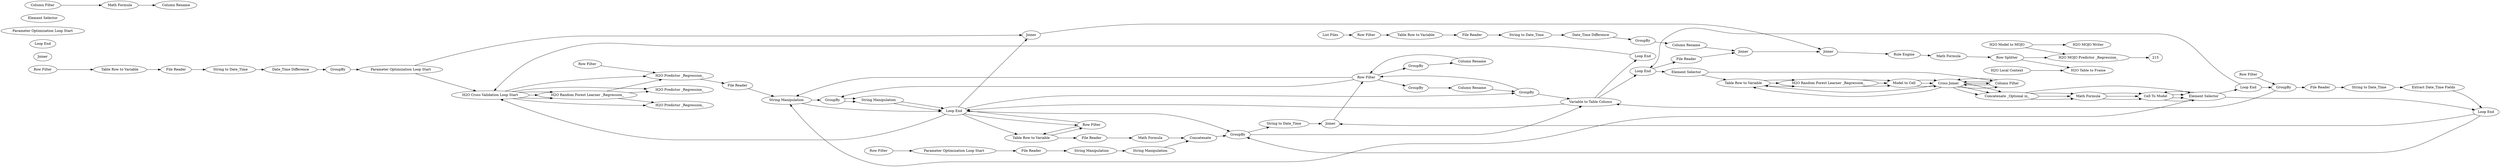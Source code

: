 digraph {
	63 [label="H2O Local Context"]
	64 [label="H2O Table to Frame"]
	8 [label="File Reader"]
	10 [label="File Reader"]
	11 [label="File Reader"]
	12 [label="File Reader"]
	13 [label="File Reader"]
	14 [label="File Reader"]
	17 [label="String to Date_Time"]
	18 [label="String Manipulation"]
	19 [label="String Manipulation"]
	21 [label="String to Date_Time"]
	23 [label=Joiner]
	26 [label="String to Date_Time"]
	36 [label=Joiner]
	41 [label=Concatenate]
	43 [label="Extract Date_Time Fields"]
	52 [label="File Reader"]
	53 [label=Joiner]
	54 [label=GroupBy]
	55 [label="String to Date_Time"]
	56 [label=GroupBy]
	57 [label=Joiner]
	58 [label=Joiner]
	60 [label="Column Rename"]
	61 [label="Column Rename"]
	86 [label="Date_Time Difference"]
	87 [label="Date_Time Difference"]
	89 [label="Rule Engine"]
	99 [label="Rule Engine"]
	102 [label="Row Splitter"]
	103 [label="Row Filter"]
	104 [label=GroupBy]
	105 [label="Column Rename"]
	106 [label=GroupBy]
	107 [label="Column Rename"]
	111 [label=Joiner]
	112 [label=Joiner]
	114 [label=GroupBy]
	115 [label="Column Rename"]
	116 [label=Joiner]
	117 [label=GroupBy]
	118 [label="Column Rename"]
	119 [label=Joiner]
	113 [label="Math Formula"]
	100 [label="String Manipulation"]
	114 [label=GroupBy]
	115 [label="String Manipulation"]
	116 [label=Joiner]
	118 [label="Table Row to Variable"]
	119 [label="Row Filter"]
	120 [label="Table Row to Variable"]
	121 [label="Row Filter"]
	122 [label="Table Row to Variable"]
	123 [label="Row Filter"]
	124 [label="Row Filter"]
	125 [label="Table Row to Variable"]
	126 [label="Row Filter"]
	127 [label="Table Row to Variable"]
	128 [label="Table Row to Variable"]
	129 [label="Row Filter"]
	130 [label="Table Row to Variable"]
	131 [label="Row Filter"]
	132 [label="Math Formula"]
	125 [label=GroupBy]
	130 [label="Loop End"]
	131 [label="Loop End"]
	134 [label="Parameter Optimization Loop Start"]
	136 [label="H2O Predictor _Regression_"]
	185 [label="Table Row to Variable"]
	189 [label="Column Filter"]
	190 [label="Variable to Table Column"]
	191 [label="Model to Cell"]
	192 [label="Cross Joiner"]
	193 [label="Element Selector"]
	196 [label="H2O Frame to Table"]
	197 [label="Math Formula"]
	198 [label=GroupBy]
	199 [label="Math Formula"]
	201 [label="H2O Cross Validation Loop Start"]
	202 [label="H2O Generalized Linear Model Learner _Regression_"]
	203 [label="H2O Generalized Linear Model Learner _Regression_"]
	111 [label=GroupBy]
	116 [label="Loop End"]
	117 [label="Loop End"]
	120 [label="Parameter Optimization Loop Start"]
	122 [label="H2O Predictor _Regression_"]
	185 [label="Table Row to Variable"]
	189 [label="Column Filter"]
	190 [label="Variable to Table Column"]
	191 [label="Model to Cell"]
	192 [label="Cross Joiner"]
	194 [label="Element Selector"]
	196 [label="H2O Frame to Table"]
	197 [label="Math Formula"]
	198 [label=GroupBy]
	199 [label="Math Formula"]
	201 [label="H2O Cross Validation Loop Start"]
	202 [label="H2O Gradient Boosting Machine Learner _Regression_"]
	203 [label="H2O Gradient Boosting Machine Learner _Regression_"]
	53 [label=GroupBy]
	61 [label="Parameter Optimization Loop Start"]
	62 [label="Loop End"]
	71 [label="H2O Predictor _Regression_"]
	99 [label="Loop End"]
	185 [label="Table Row to Variable"]
	189 [label="Column Filter"]
	190 [label="Variable to Table Column"]
	191 [label="Model to Cell"]
	192 [label="Cross Joiner"]
	194 [label="Element Selector"]
	196 [label="H2O Frame to Table"]
	197 [label="Math Formula"]
	198 [label=GroupBy]
	199 [label="Math Formula"]
	201 [label="H2O Cross Validation Loop Start"]
	202 [label="H2O Random Forest Learner _Regression_"]
	203 [label="H2O Random Forest Learner _Regression_"]
	204 [label="H2O MOJO Predictor _Regression_"]
	205 [label="H2O Model to MOJO"]
	206 [label="H2O MOJO Writer"]
	213 [label="List Files"]
	211 [label="Column Filter"]
	212 [label="Column Rename"]
	214 [label="Math Formula"]
	196 [label="Concatenate _Optional in_"]
	198 [label="Cell To Model"]
	199 [label="Element Selector"]
	103 -> 106
	103 -> 104
	103 -> 100
	103 -> 114
	104 -> 105
	105 -> 111
	106 -> 107
	107 -> 103
	111 -> 103
	116 -> 119
	114 -> 115
	115 -> 116
	116 -> 118
	118 -> 119
	119 -> 116
	100 -> 116
	100 -> 114
	114 -> 115
	115 -> 116
	8 -> 55
	10 -> 132
	11 -> 17
	12 -> 21
	13 -> 18
	14 -> 57
	17 -> 43
	18 -> 19
	19 -> 41
	21 -> 87
	23 -> 103
	26 -> 23
	36 -> 58
	41 -> 53
	43 -> 99
	52 -> 100
	53 -> 26
	54 -> 61
	55 -> 86
	56 -> 60
	57 -> 58
	58 -> 89
	60 -> 57
	61 -> 36
	86 -> 54
	87 -> 56
	89 -> 113
	99 -> 23
	116 -> 36
	113 -> 102
	116 -> 53
	118 -> 10
	119 -> 118
	120 -> 13
	121 -> 120
	122 -> 52
	123 -> 122
	124 -> 125
	125 -> 11
	126 -> 127
	127 -> 8
	128 -> 12
	129 -> 128
	130 -> 14
	131 -> 130
	132 -> 41
	196 -> 197
	197 -> 198
	198 -> 199
	125 -> 190
	130 -> 193
	131 -> 125
	185 -> 203
	189 -> 192
	190 -> 130
	191 -> 192
	193 -> 185
	193 -> 189
	199 -> 131
	201 -> 136
	201 -> 202
	202 -> 136
	203 -> 191
	196 -> 197
	197 -> 198
	198 -> 199
	111 -> 190
	116 -> 201
	116 -> 111
	185 -> 203
	189 -> 192
	190 -> 116
	191 -> 192
	192 -> 185
	192 -> 189
	199 -> 100
	201 -> 202
	201 -> 122
	202 -> 122
	203 -> 191
	196 -> 197
	197 -> 198
	198 -> 199
	53 -> 190
	61 -> 201
	62 -> 201
	99 -> 53
	185 -> 203
	189 -> 192
	190 -> 62
	191 -> 192
	192 -> 185
	192 -> 189
	199 -> 99
	201 -> 202
	201 -> 71
	202 -> 71
	203 -> 191
	211 -> 214
	214 -> 212
	196 -> 199
	199 -> 198
	63 -> 64
	102 -> 64
	102 -> 204
	192 -> 196
	192 -> 196
	192 -> 196
	204 -> 215
	205 -> 204
	205 -> 206
	213 -> 129
	rankdir=LR
}
